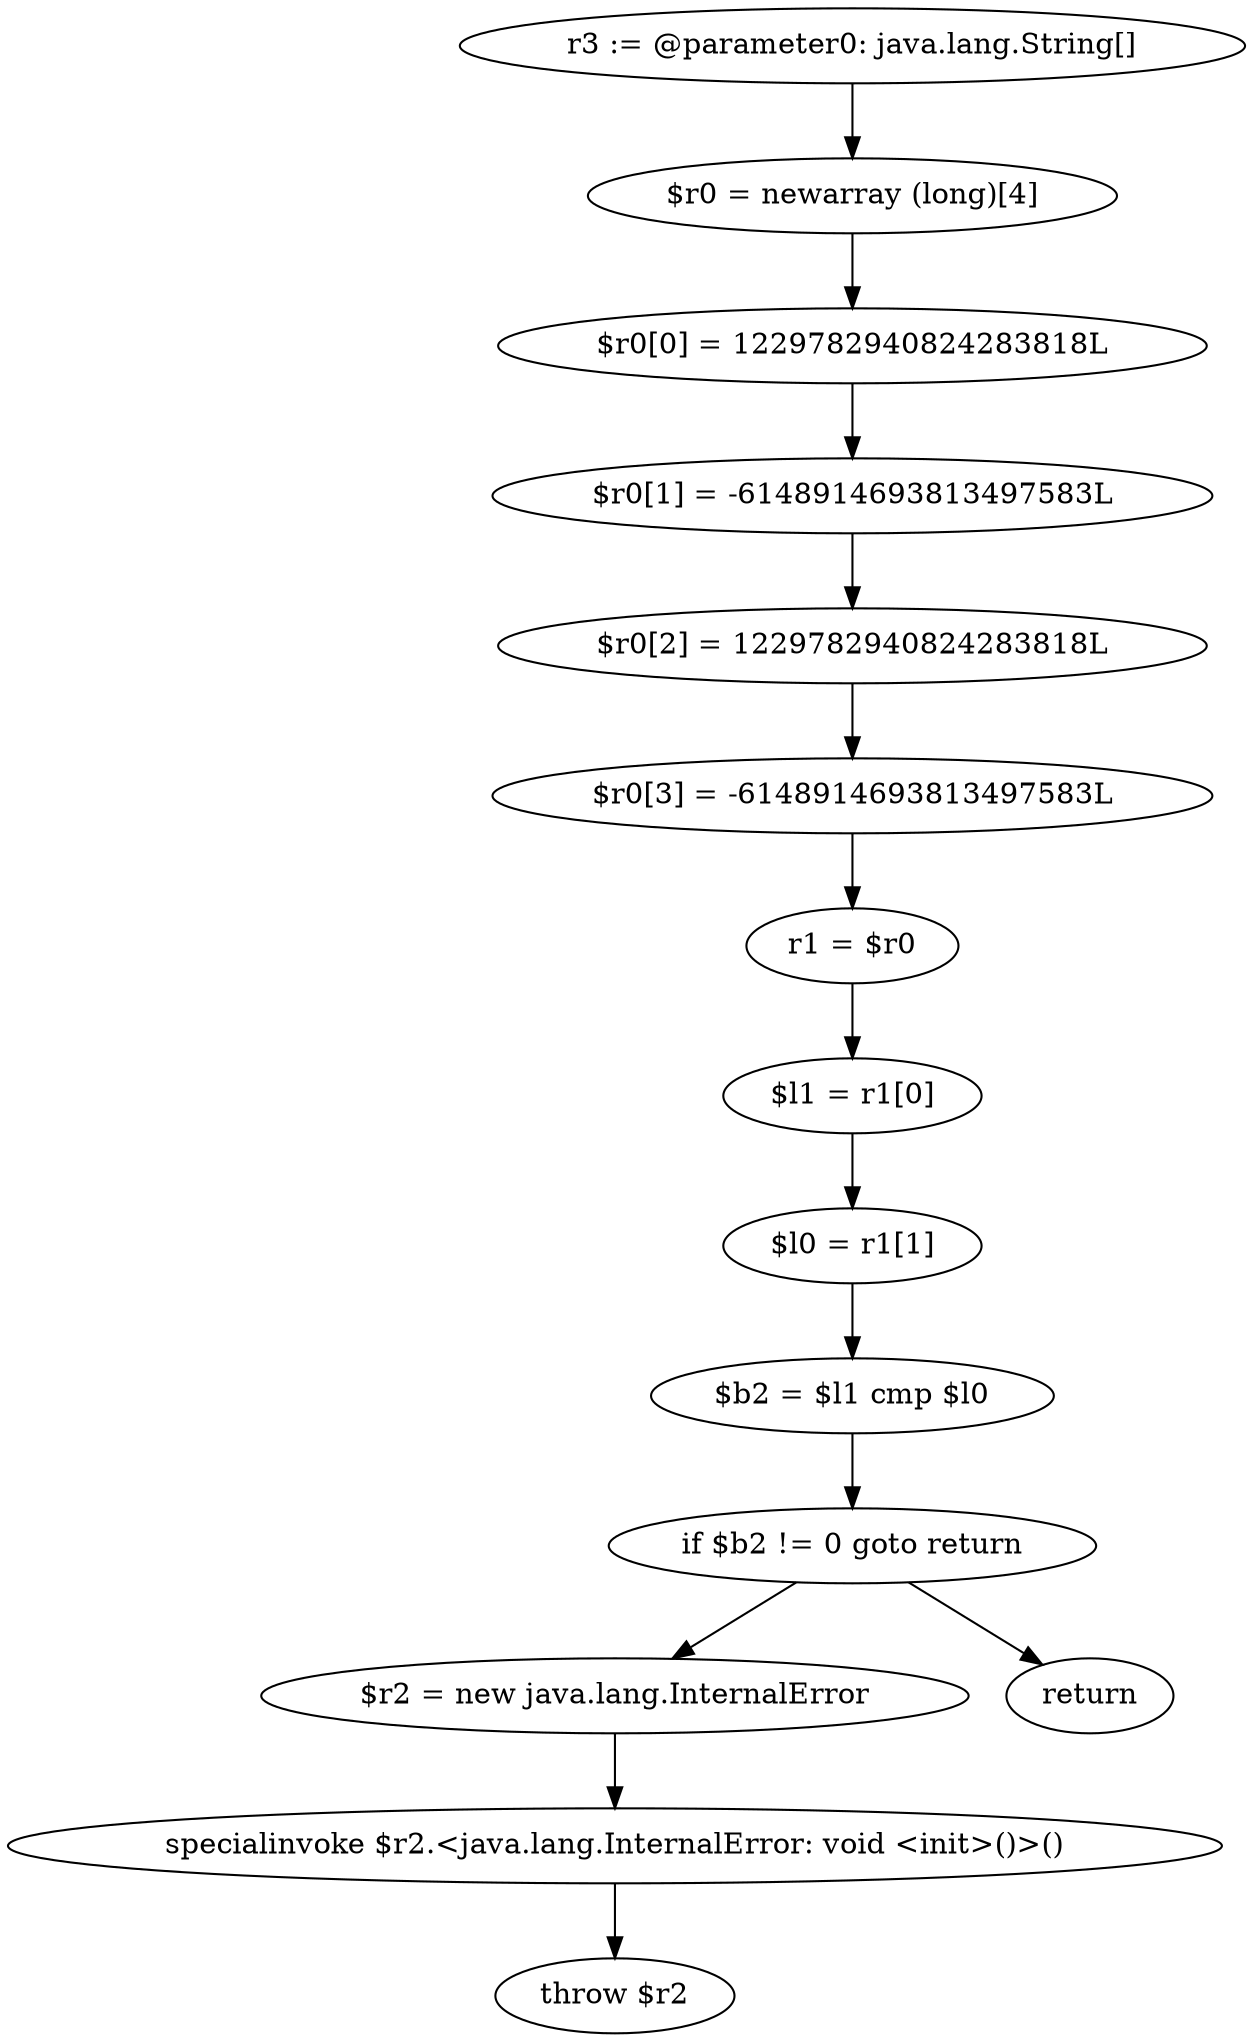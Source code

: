 digraph "unitGraph" {
    "r3 := @parameter0: java.lang.String[]"
    "$r0 = newarray (long)[4]"
    "$r0[0] = 1229782940824283818L"
    "$r0[1] = -6148914693813497583L"
    "$r0[2] = 1229782940824283818L"
    "$r0[3] = -6148914693813497583L"
    "r1 = $r0"
    "$l1 = r1[0]"
    "$l0 = r1[1]"
    "$b2 = $l1 cmp $l0"
    "if $b2 != 0 goto return"
    "$r2 = new java.lang.InternalError"
    "specialinvoke $r2.<java.lang.InternalError: void <init>()>()"
    "throw $r2"
    "return"
    "r3 := @parameter0: java.lang.String[]"->"$r0 = newarray (long)[4]";
    "$r0 = newarray (long)[4]"->"$r0[0] = 1229782940824283818L";
    "$r0[0] = 1229782940824283818L"->"$r0[1] = -6148914693813497583L";
    "$r0[1] = -6148914693813497583L"->"$r0[2] = 1229782940824283818L";
    "$r0[2] = 1229782940824283818L"->"$r0[3] = -6148914693813497583L";
    "$r0[3] = -6148914693813497583L"->"r1 = $r0";
    "r1 = $r0"->"$l1 = r1[0]";
    "$l1 = r1[0]"->"$l0 = r1[1]";
    "$l0 = r1[1]"->"$b2 = $l1 cmp $l0";
    "$b2 = $l1 cmp $l0"->"if $b2 != 0 goto return";
    "if $b2 != 0 goto return"->"$r2 = new java.lang.InternalError";
    "if $b2 != 0 goto return"->"return";
    "$r2 = new java.lang.InternalError"->"specialinvoke $r2.<java.lang.InternalError: void <init>()>()";
    "specialinvoke $r2.<java.lang.InternalError: void <init>()>()"->"throw $r2";
}
